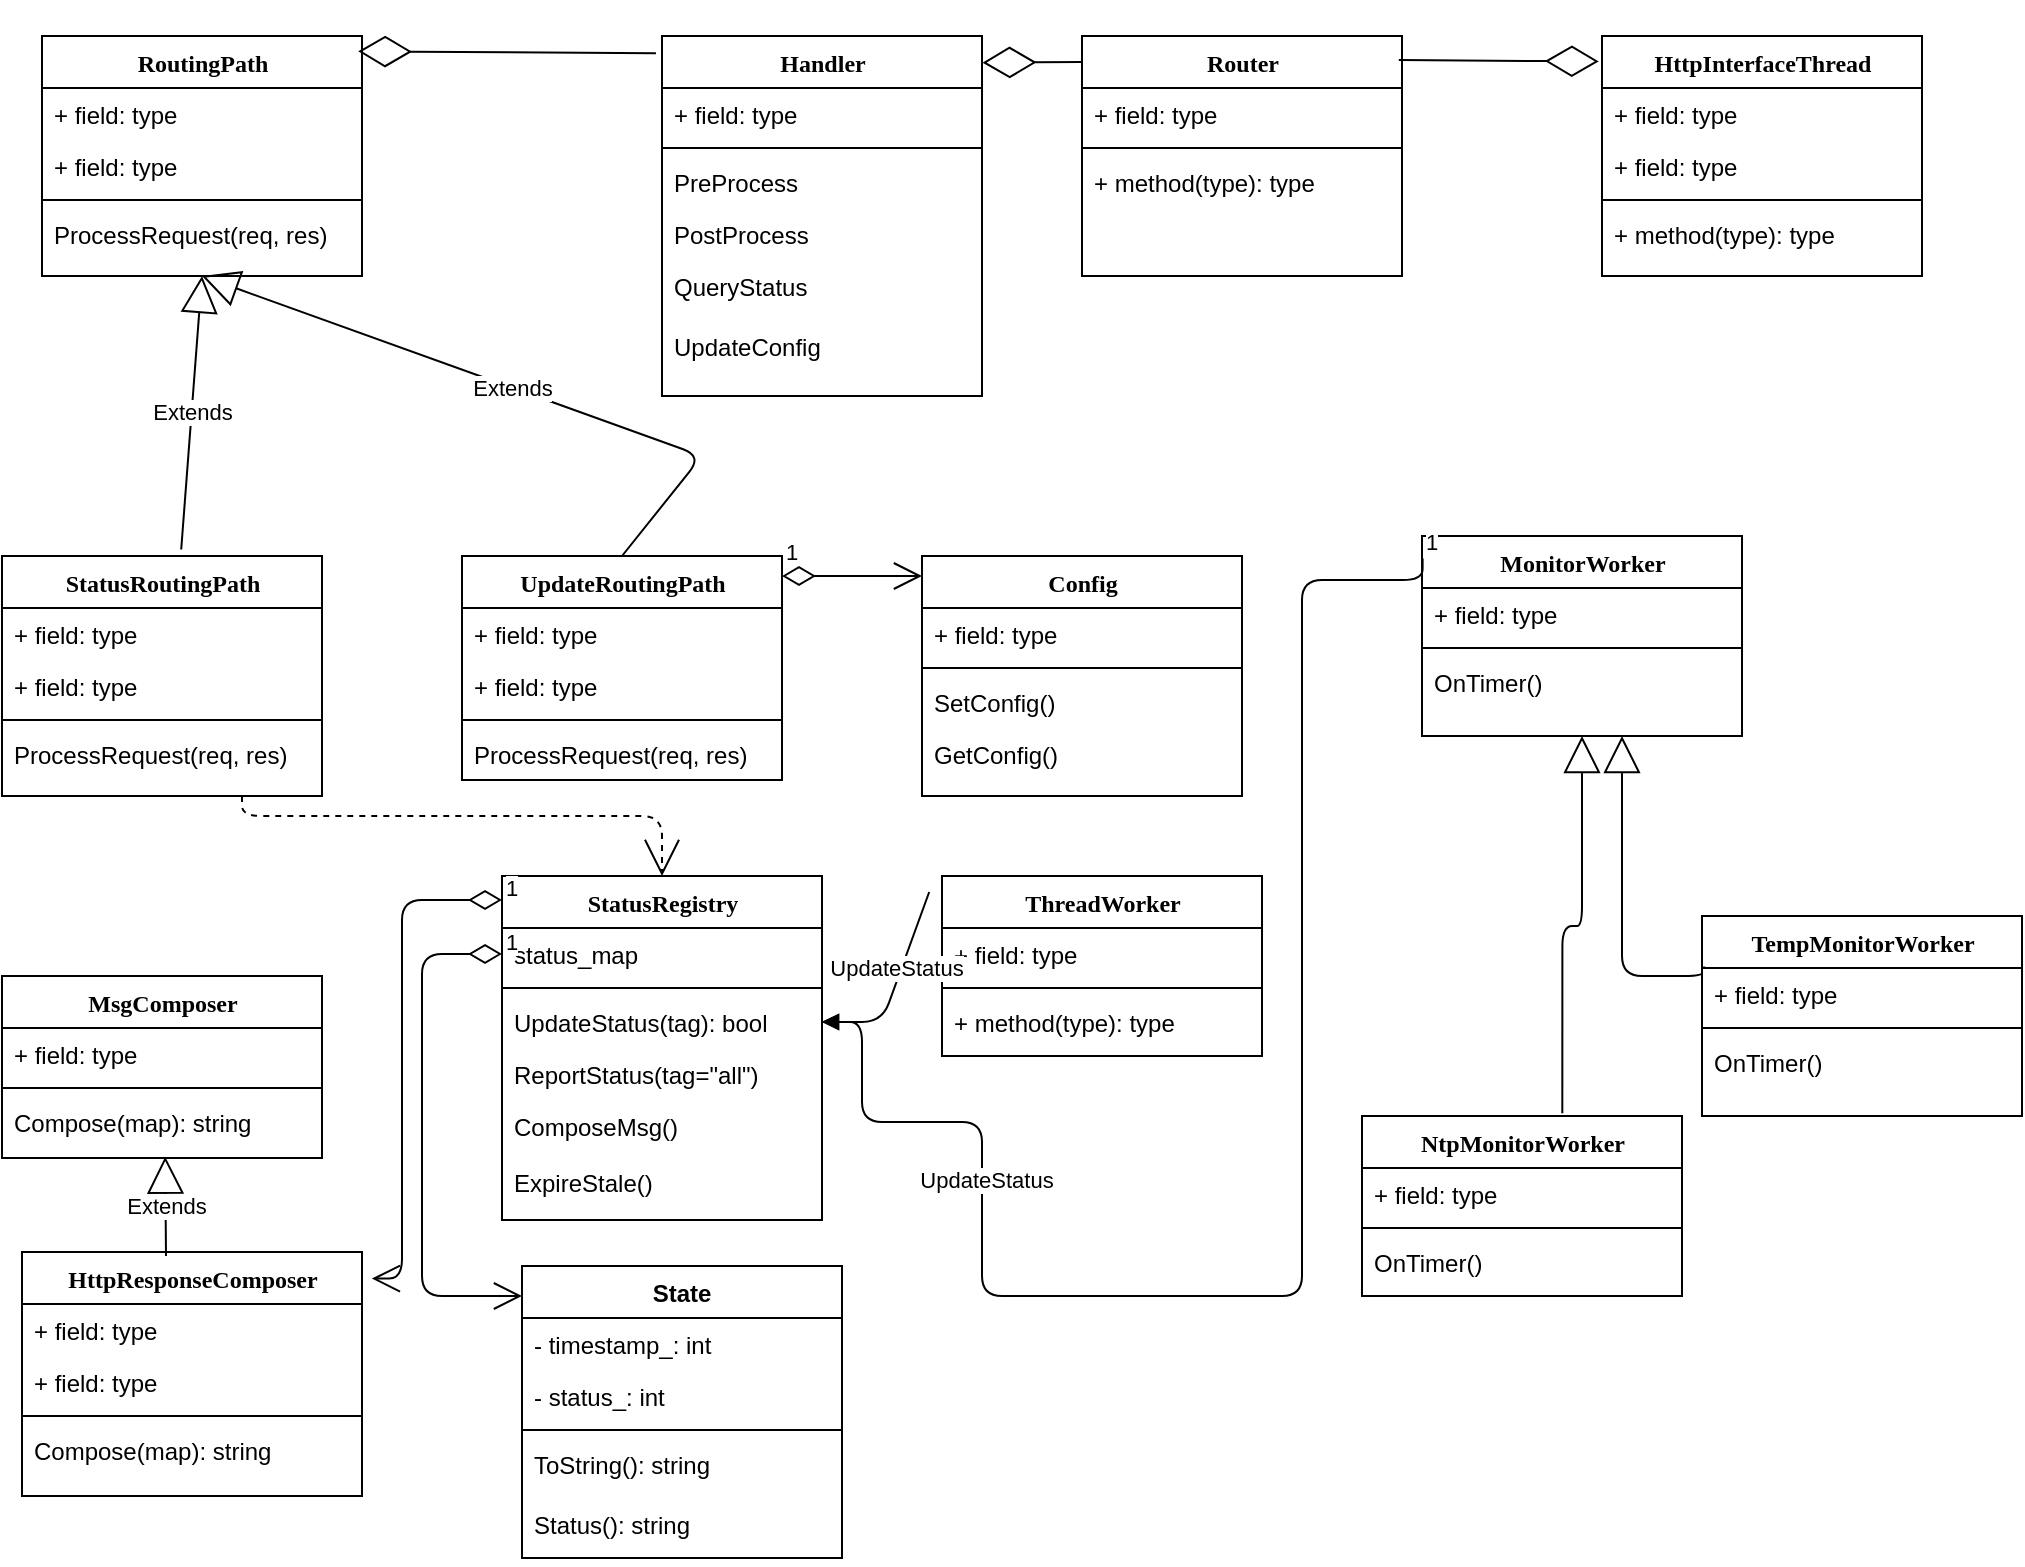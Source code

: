 <mxfile version="13.8.6" type="github" pages="2">
  <diagram name="classes" id="9f46799a-70d6-7492-0946-bef42562c5a5">
    <mxGraphModel dx="1109" dy="1565" grid="1" gridSize="10" guides="1" tooltips="1" connect="1" arrows="1" fold="1" page="1" pageScale="1" pageWidth="1100" pageHeight="850" background="#ffffff" math="0" shadow="0">
      <root>
        <mxCell id="0" />
        <mxCell id="1" parent="0" />
        <mxCell id="78961159f06e98e8-123" style="edgeStyle=orthogonalEdgeStyle;html=1;labelBackgroundColor=none;startFill=0;startSize=8;endArrow=open;endFill=0;endSize=16;fontFamily=Verdana;fontSize=12;dashed=1;" parent="1" source="78961159f06e98e8-17" target="78961159f06e98e8-69" edge="1">
          <mxGeometry relative="1" as="geometry">
            <Array as="points">
              <mxPoint x="190" y="200" />
              <mxPoint x="400" y="200" />
            </Array>
          </mxGeometry>
        </mxCell>
        <mxCell id="78961159f06e98e8-17" value="StatusRoutingPath" style="swimlane;html=1;fontStyle=1;align=center;verticalAlign=top;childLayout=stackLayout;horizontal=1;startSize=26;horizontalStack=0;resizeParent=1;resizeLast=0;collapsible=1;marginBottom=0;swimlaneFillColor=#ffffff;rounded=0;shadow=0;comic=0;labelBackgroundColor=none;strokeWidth=1;fillColor=none;fontFamily=Verdana;fontSize=12" parent="1" vertex="1">
          <mxGeometry x="70" y="70" width="160" height="120" as="geometry" />
        </mxCell>
        <mxCell id="78961159f06e98e8-21" value="+ field: type" style="text;html=1;strokeColor=none;fillColor=none;align=left;verticalAlign=top;spacingLeft=4;spacingRight=4;whiteSpace=wrap;overflow=hidden;rotatable=0;points=[[0,0.5],[1,0.5]];portConstraint=eastwest;" parent="78961159f06e98e8-17" vertex="1">
          <mxGeometry y="26" width="160" height="26" as="geometry" />
        </mxCell>
        <mxCell id="78961159f06e98e8-23" value="+ field: type" style="text;html=1;strokeColor=none;fillColor=none;align=left;verticalAlign=top;spacingLeft=4;spacingRight=4;whiteSpace=wrap;overflow=hidden;rotatable=0;points=[[0,0.5],[1,0.5]];portConstraint=eastwest;" parent="78961159f06e98e8-17" vertex="1">
          <mxGeometry y="52" width="160" height="26" as="geometry" />
        </mxCell>
        <mxCell id="78961159f06e98e8-19" value="" style="line;html=1;strokeWidth=1;fillColor=none;align=left;verticalAlign=middle;spacingTop=-1;spacingLeft=3;spacingRight=3;rotatable=0;labelPosition=right;points=[];portConstraint=eastwest;" parent="78961159f06e98e8-17" vertex="1">
          <mxGeometry y="78" width="160" height="8" as="geometry" />
        </mxCell>
        <mxCell id="78961159f06e98e8-20" value="ProcessRequest(req, res)" style="text;html=1;strokeColor=none;fillColor=none;align=left;verticalAlign=top;spacingLeft=4;spacingRight=4;whiteSpace=wrap;overflow=hidden;rotatable=0;points=[[0,0.5],[1,0.5]];portConstraint=eastwest;" parent="78961159f06e98e8-17" vertex="1">
          <mxGeometry y="86" width="160" height="26" as="geometry" />
        </mxCell>
        <mxCell id="78961159f06e98e8-30" value="HttpInterfaceThread" style="swimlane;html=1;fontStyle=1;align=center;verticalAlign=top;childLayout=stackLayout;horizontal=1;startSize=26;horizontalStack=0;resizeParent=1;resizeLast=0;collapsible=1;marginBottom=0;swimlaneFillColor=#ffffff;rounded=0;shadow=0;comic=0;labelBackgroundColor=none;strokeWidth=1;fillColor=none;fontFamily=Verdana;fontSize=12" parent="1" vertex="1">
          <mxGeometry x="870" y="-190" width="160" height="120" as="geometry" />
        </mxCell>
        <mxCell id="78961159f06e98e8-31" value="+ field: type" style="text;html=1;strokeColor=none;fillColor=none;align=left;verticalAlign=top;spacingLeft=4;spacingRight=4;whiteSpace=wrap;overflow=hidden;rotatable=0;points=[[0,0.5],[1,0.5]];portConstraint=eastwest;" parent="78961159f06e98e8-30" vertex="1">
          <mxGeometry y="26" width="160" height="26" as="geometry" />
        </mxCell>
        <mxCell id="78961159f06e98e8-32" value="+ field: type" style="text;html=1;strokeColor=none;fillColor=none;align=left;verticalAlign=top;spacingLeft=4;spacingRight=4;whiteSpace=wrap;overflow=hidden;rotatable=0;points=[[0,0.5],[1,0.5]];portConstraint=eastwest;" parent="78961159f06e98e8-30" vertex="1">
          <mxGeometry y="52" width="160" height="26" as="geometry" />
        </mxCell>
        <mxCell id="78961159f06e98e8-38" value="" style="line;html=1;strokeWidth=1;fillColor=none;align=left;verticalAlign=middle;spacingTop=-1;spacingLeft=3;spacingRight=3;rotatable=0;labelPosition=right;points=[];portConstraint=eastwest;" parent="78961159f06e98e8-30" vertex="1">
          <mxGeometry y="78" width="160" height="8" as="geometry" />
        </mxCell>
        <mxCell id="78961159f06e98e8-39" value="+ method(type): type" style="text;html=1;strokeColor=none;fillColor=none;align=left;verticalAlign=top;spacingLeft=4;spacingRight=4;whiteSpace=wrap;overflow=hidden;rotatable=0;points=[[0,0.5],[1,0.5]];portConstraint=eastwest;" parent="78961159f06e98e8-30" vertex="1">
          <mxGeometry y="86" width="160" height="26" as="geometry" />
        </mxCell>
        <mxCell id="78961159f06e98e8-43" value="MonitorWorker" style="swimlane;html=1;fontStyle=1;align=center;verticalAlign=top;childLayout=stackLayout;horizontal=1;startSize=26;horizontalStack=0;resizeParent=1;resizeLast=0;collapsible=1;marginBottom=0;swimlaneFillColor=#ffffff;rounded=0;shadow=0;comic=0;labelBackgroundColor=none;strokeWidth=1;fillColor=none;fontFamily=Verdana;fontSize=12" parent="1" vertex="1">
          <mxGeometry x="780" y="60" width="160" height="100" as="geometry">
            <mxRectangle x="780" y="60" width="130" height="26" as="alternateBounds" />
          </mxGeometry>
        </mxCell>
        <mxCell id="78961159f06e98e8-44" value="+ field: type" style="text;html=1;strokeColor=none;fillColor=none;align=left;verticalAlign=top;spacingLeft=4;spacingRight=4;whiteSpace=wrap;overflow=hidden;rotatable=0;points=[[0,0.5],[1,0.5]];portConstraint=eastwest;" parent="78961159f06e98e8-43" vertex="1">
          <mxGeometry y="26" width="160" height="26" as="geometry" />
        </mxCell>
        <mxCell id="78961159f06e98e8-51" value="" style="line;html=1;strokeWidth=1;fillColor=none;align=left;verticalAlign=middle;spacingTop=-1;spacingLeft=3;spacingRight=3;rotatable=0;labelPosition=right;points=[];portConstraint=eastwest;" parent="78961159f06e98e8-43" vertex="1">
          <mxGeometry y="52" width="160" height="8" as="geometry" />
        </mxCell>
        <mxCell id="78961159f06e98e8-52" value="OnTimer()" style="text;html=1;strokeColor=none;fillColor=none;align=left;verticalAlign=top;spacingLeft=4;spacingRight=4;whiteSpace=wrap;overflow=hidden;rotatable=0;points=[[0,0.5],[1,0.5]];portConstraint=eastwest;" parent="78961159f06e98e8-43" vertex="1">
          <mxGeometry y="60" width="160" height="26" as="geometry" />
        </mxCell>
        <mxCell id="78961159f06e98e8-56" value="HttpResponseComposer" style="swimlane;html=1;fontStyle=1;align=center;verticalAlign=top;childLayout=stackLayout;horizontal=1;startSize=26;horizontalStack=0;resizeParent=1;resizeLast=0;collapsible=1;marginBottom=0;swimlaneFillColor=#ffffff;rounded=0;shadow=0;comic=0;labelBackgroundColor=none;strokeWidth=1;fillColor=none;fontFamily=Verdana;fontSize=12" parent="1" vertex="1">
          <mxGeometry x="80" y="418" width="170" height="122" as="geometry" />
        </mxCell>
        <mxCell id="78961159f06e98e8-57" value="+ field: type" style="text;html=1;strokeColor=none;fillColor=none;align=left;verticalAlign=top;spacingLeft=4;spacingRight=4;whiteSpace=wrap;overflow=hidden;rotatable=0;points=[[0,0.5],[1,0.5]];portConstraint=eastwest;" parent="78961159f06e98e8-56" vertex="1">
          <mxGeometry y="26" width="170" height="26" as="geometry" />
        </mxCell>
        <mxCell id="78961159f06e98e8-58" value="+ field: type" style="text;html=1;strokeColor=none;fillColor=none;align=left;verticalAlign=top;spacingLeft=4;spacingRight=4;whiteSpace=wrap;overflow=hidden;rotatable=0;points=[[0,0.5],[1,0.5]];portConstraint=eastwest;" parent="78961159f06e98e8-56" vertex="1">
          <mxGeometry y="52" width="170" height="26" as="geometry" />
        </mxCell>
        <mxCell id="78961159f06e98e8-64" value="" style="line;html=1;strokeWidth=1;fillColor=none;align=left;verticalAlign=middle;spacingTop=-1;spacingLeft=3;spacingRight=3;rotatable=0;labelPosition=right;points=[];portConstraint=eastwest;" parent="78961159f06e98e8-56" vertex="1">
          <mxGeometry y="78" width="170" height="8" as="geometry" />
        </mxCell>
        <mxCell id="78961159f06e98e8-65" value="Compose(map): string" style="text;html=1;strokeColor=none;fillColor=none;align=left;verticalAlign=top;spacingLeft=4;spacingRight=4;whiteSpace=wrap;overflow=hidden;rotatable=0;points=[[0,0.5],[1,0.5]];portConstraint=eastwest;" parent="78961159f06e98e8-56" vertex="1">
          <mxGeometry y="86" width="170" height="26" as="geometry" />
        </mxCell>
        <mxCell id="78961159f06e98e8-69" value="StatusRegistry" style="swimlane;html=1;fontStyle=1;align=center;verticalAlign=top;childLayout=stackLayout;horizontal=1;startSize=26;horizontalStack=0;resizeParent=1;resizeLast=0;collapsible=1;marginBottom=0;swimlaneFillColor=#ffffff;rounded=0;shadow=0;comic=0;labelBackgroundColor=none;strokeWidth=1;fillColor=none;fontFamily=Verdana;fontSize=12" parent="1" vertex="1">
          <mxGeometry x="320" y="230" width="160" height="172" as="geometry" />
        </mxCell>
        <mxCell id="3jXYSID57zxdqTwF7LVi-1" value="1" style="endArrow=open;html=1;endSize=12;startArrow=diamondThin;startSize=14;startFill=0;edgeStyle=orthogonalEdgeStyle;align=left;verticalAlign=bottom;entryX=1.029;entryY=0.109;entryDx=0;entryDy=0;entryPerimeter=0;" edge="1" parent="78961159f06e98e8-69" target="78961159f06e98e8-56">
          <mxGeometry x="-1" y="3" relative="1" as="geometry">
            <mxPoint y="12" as="sourcePoint" />
            <mxPoint x="100" y="12" as="targetPoint" />
            <Array as="points">
              <mxPoint x="-50" y="12" />
              <mxPoint x="-50" y="201" />
            </Array>
          </mxGeometry>
        </mxCell>
        <mxCell id="78961159f06e98e8-70" value="status_map" style="text;html=1;strokeColor=none;fillColor=none;align=left;verticalAlign=top;spacingLeft=4;spacingRight=4;whiteSpace=wrap;overflow=hidden;rotatable=0;points=[[0,0.5],[1,0.5]];portConstraint=eastwest;" parent="78961159f06e98e8-69" vertex="1">
          <mxGeometry y="26" width="160" height="26" as="geometry" />
        </mxCell>
        <mxCell id="78961159f06e98e8-77" value="" style="line;html=1;strokeWidth=1;fillColor=none;align=left;verticalAlign=middle;spacingTop=-1;spacingLeft=3;spacingRight=3;rotatable=0;labelPosition=right;points=[];portConstraint=eastwest;" parent="78961159f06e98e8-69" vertex="1">
          <mxGeometry y="52" width="160" height="8" as="geometry" />
        </mxCell>
        <mxCell id="78961159f06e98e8-78" value="UpdateStatus(tag): bool" style="text;html=1;strokeColor=none;fillColor=none;align=left;verticalAlign=top;spacingLeft=4;spacingRight=4;whiteSpace=wrap;overflow=hidden;rotatable=0;points=[[0,0.5],[1,0.5]];portConstraint=eastwest;" parent="78961159f06e98e8-69" vertex="1">
          <mxGeometry y="60" width="160" height="26" as="geometry" />
        </mxCell>
        <mxCell id="78961159f06e98e8-79" value="ReportStatus(tag=&quot;all&quot;)" style="text;html=1;strokeColor=none;fillColor=none;align=left;verticalAlign=top;spacingLeft=4;spacingRight=4;whiteSpace=wrap;overflow=hidden;rotatable=0;points=[[0,0.5],[1,0.5]];portConstraint=eastwest;" parent="78961159f06e98e8-69" vertex="1">
          <mxGeometry y="86" width="160" height="26" as="geometry" />
        </mxCell>
        <mxCell id="3jXYSID57zxdqTwF7LVi-14" value="ComposeMsg()" style="text;html=1;strokeColor=none;fillColor=none;align=left;verticalAlign=top;spacingLeft=4;spacingRight=4;whiteSpace=wrap;overflow=hidden;rotatable=0;points=[[0,0.5],[1,0.5]];portConstraint=eastwest;" vertex="1" parent="78961159f06e98e8-69">
          <mxGeometry y="112" width="160" height="28" as="geometry" />
        </mxCell>
        <mxCell id="3jXYSID57zxdqTwF7LVi-15" value="ExpireStale()" style="text;html=1;strokeColor=none;fillColor=none;align=left;verticalAlign=top;spacingLeft=4;spacingRight=4;whiteSpace=wrap;overflow=hidden;rotatable=0;points=[[0,0.5],[1,0.5]];portConstraint=eastwest;" vertex="1" parent="78961159f06e98e8-69">
          <mxGeometry y="140" width="160" height="30" as="geometry" />
        </mxCell>
        <mxCell id="78961159f06e98e8-127" style="edgeStyle=orthogonalEdgeStyle;html=1;labelBackgroundColor=none;startFill=0;startSize=8;endArrow=block;endFill=0;endSize=16;fontFamily=Verdana;fontSize=12;exitX=0.007;exitY=-0.031;exitDx=0;exitDy=0;exitPerimeter=0;" parent="1" source="78961159f06e98e8-96" target="78961159f06e98e8-43" edge="1">
          <mxGeometry relative="1" as="geometry">
            <Array as="points">
              <mxPoint x="921" y="280" />
              <mxPoint x="880" y="280" />
            </Array>
          </mxGeometry>
        </mxCell>
        <mxCell id="78961159f06e98e8-95" value="TempMonitorWorker" style="swimlane;html=1;fontStyle=1;align=center;verticalAlign=top;childLayout=stackLayout;horizontal=1;startSize=26;horizontalStack=0;resizeParent=1;resizeLast=0;collapsible=1;marginBottom=0;swimlaneFillColor=#ffffff;rounded=0;shadow=0;comic=0;labelBackgroundColor=none;strokeWidth=1;fillColor=none;fontFamily=Verdana;fontSize=12" parent="1" vertex="1">
          <mxGeometry x="920" y="250" width="160" height="100" as="geometry" />
        </mxCell>
        <mxCell id="78961159f06e98e8-96" value="+ field: type" style="text;html=1;strokeColor=none;fillColor=none;align=left;verticalAlign=top;spacingLeft=4;spacingRight=4;whiteSpace=wrap;overflow=hidden;rotatable=0;points=[[0,0.5],[1,0.5]];portConstraint=eastwest;" parent="78961159f06e98e8-95" vertex="1">
          <mxGeometry y="26" width="160" height="26" as="geometry" />
        </mxCell>
        <mxCell id="78961159f06e98e8-103" value="" style="line;html=1;strokeWidth=1;fillColor=none;align=left;verticalAlign=middle;spacingTop=-1;spacingLeft=3;spacingRight=3;rotatable=0;labelPosition=right;points=[];portConstraint=eastwest;" parent="78961159f06e98e8-95" vertex="1">
          <mxGeometry y="52" width="160" height="8" as="geometry" />
        </mxCell>
        <mxCell id="78961159f06e98e8-104" value="OnTimer()" style="text;html=1;strokeColor=none;fillColor=none;align=left;verticalAlign=top;spacingLeft=4;spacingRight=4;whiteSpace=wrap;overflow=hidden;rotatable=0;points=[[0,0.5],[1,0.5]];portConstraint=eastwest;" parent="78961159f06e98e8-95" vertex="1">
          <mxGeometry y="60" width="160" height="26" as="geometry" />
        </mxCell>
        <mxCell id="78961159f06e98e8-126" style="edgeStyle=orthogonalEdgeStyle;html=1;labelBackgroundColor=none;startFill=0;startSize=8;endArrow=block;endFill=0;endSize=16;fontFamily=Verdana;fontSize=12;exitX=0.626;exitY=-0.015;exitDx=0;exitDy=0;exitPerimeter=0;" parent="1" source="78961159f06e98e8-108" target="78961159f06e98e8-43" edge="1">
          <mxGeometry relative="1" as="geometry">
            <Array as="points" />
          </mxGeometry>
        </mxCell>
        <mxCell id="78961159f06e98e8-108" value="NtpMonitorWorker" style="swimlane;html=1;fontStyle=1;align=center;verticalAlign=top;childLayout=stackLayout;horizontal=1;startSize=26;horizontalStack=0;resizeParent=1;resizeLast=0;collapsible=1;marginBottom=0;swimlaneFillColor=#ffffff;rounded=0;shadow=0;comic=0;labelBackgroundColor=none;strokeWidth=1;fillColor=none;fontFamily=Verdana;fontSize=12" parent="1" vertex="1">
          <mxGeometry x="750" y="350" width="160" height="90" as="geometry" />
        </mxCell>
        <mxCell id="78961159f06e98e8-109" value="+ field: type" style="text;html=1;strokeColor=none;fillColor=none;align=left;verticalAlign=top;spacingLeft=4;spacingRight=4;whiteSpace=wrap;overflow=hidden;rotatable=0;points=[[0,0.5],[1,0.5]];portConstraint=eastwest;" parent="78961159f06e98e8-108" vertex="1">
          <mxGeometry y="26" width="160" height="26" as="geometry" />
        </mxCell>
        <mxCell id="78961159f06e98e8-116" value="" style="line;html=1;strokeWidth=1;fillColor=none;align=left;verticalAlign=middle;spacingTop=-1;spacingLeft=3;spacingRight=3;rotatable=0;labelPosition=right;points=[];portConstraint=eastwest;" parent="78961159f06e98e8-108" vertex="1">
          <mxGeometry y="52" width="160" height="8" as="geometry" />
        </mxCell>
        <mxCell id="78961159f06e98e8-117" value="OnTimer()" style="text;html=1;strokeColor=none;fillColor=none;align=left;verticalAlign=top;spacingLeft=4;spacingRight=4;whiteSpace=wrap;overflow=hidden;rotatable=0;points=[[0,0.5],[1,0.5]];portConstraint=eastwest;" parent="78961159f06e98e8-108" vertex="1">
          <mxGeometry y="60" width="160" height="26" as="geometry" />
        </mxCell>
        <mxCell id="BK-4qYy70AUzKlSnNSvj-1" value="UpdateRoutingPath" style="swimlane;html=1;fontStyle=1;align=center;verticalAlign=top;childLayout=stackLayout;horizontal=1;startSize=26;horizontalStack=0;resizeParent=1;resizeLast=0;collapsible=1;marginBottom=0;swimlaneFillColor=#ffffff;rounded=0;shadow=0;comic=0;labelBackgroundColor=none;strokeWidth=1;fillColor=none;fontFamily=Verdana;fontSize=12" parent="1" vertex="1">
          <mxGeometry x="300" y="70" width="160" height="112" as="geometry" />
        </mxCell>
        <mxCell id="BK-4qYy70AUzKlSnNSvj-2" value="+ field: type" style="text;html=1;strokeColor=none;fillColor=none;align=left;verticalAlign=top;spacingLeft=4;spacingRight=4;whiteSpace=wrap;overflow=hidden;rotatable=0;points=[[0,0.5],[1,0.5]];portConstraint=eastwest;" parent="BK-4qYy70AUzKlSnNSvj-1" vertex="1">
          <mxGeometry y="26" width="160" height="26" as="geometry" />
        </mxCell>
        <mxCell id="BK-4qYy70AUzKlSnNSvj-3" value="+ field: type" style="text;html=1;strokeColor=none;fillColor=none;align=left;verticalAlign=top;spacingLeft=4;spacingRight=4;whiteSpace=wrap;overflow=hidden;rotatable=0;points=[[0,0.5],[1,0.5]];portConstraint=eastwest;" parent="BK-4qYy70AUzKlSnNSvj-1" vertex="1">
          <mxGeometry y="52" width="160" height="26" as="geometry" />
        </mxCell>
        <mxCell id="BK-4qYy70AUzKlSnNSvj-7" value="" style="line;html=1;strokeWidth=1;fillColor=none;align=left;verticalAlign=middle;spacingTop=-1;spacingLeft=3;spacingRight=3;rotatable=0;labelPosition=right;points=[];portConstraint=eastwest;" parent="BK-4qYy70AUzKlSnNSvj-1" vertex="1">
          <mxGeometry y="78" width="160" height="8" as="geometry" />
        </mxCell>
        <mxCell id="BK-4qYy70AUzKlSnNSvj-8" value="ProcessRequest(req, res)" style="text;html=1;strokeColor=none;fillColor=none;align=left;verticalAlign=top;spacingLeft=4;spacingRight=4;whiteSpace=wrap;overflow=hidden;rotatable=0;points=[[0,0.5],[1,0.5]];portConstraint=eastwest;" parent="BK-4qYy70AUzKlSnNSvj-1" vertex="1">
          <mxGeometry y="86" width="160" height="26" as="geometry" />
        </mxCell>
        <mxCell id="BK-4qYy70AUzKlSnNSvj-10" value="" style="endArrow=diamondThin;endFill=0;endSize=24;html=1;entryX=0.988;entryY=0.064;entryDx=0;entryDy=0;entryPerimeter=0;exitX=-0.019;exitY=0.048;exitDx=0;exitDy=0;exitPerimeter=0;" parent="1" target="BK-4qYy70AUzKlSnNSvj-42" edge="1" source="ObhS4mlsL0hpXvEIvsJM-14">
          <mxGeometry width="160" relative="1" as="geometry">
            <mxPoint x="500" y="-172" as="sourcePoint" />
            <mxPoint x="700" y="320" as="targetPoint" />
          </mxGeometry>
        </mxCell>
        <mxCell id="BK-4qYy70AUzKlSnNSvj-12" value="" style="endArrow=block;endFill=1;html=1;edgeStyle=orthogonalEdgeStyle;align=left;verticalAlign=top;exitX=0.002;exitY=0.112;exitDx=0;exitDy=0;exitPerimeter=0;entryX=1;entryY=0.5;entryDx=0;entryDy=0;" parent="1" source="78961159f06e98e8-43" target="78961159f06e98e8-78" edge="1">
          <mxGeometry x="-1" relative="1" as="geometry">
            <mxPoint x="540" y="420" as="sourcePoint" />
            <mxPoint x="700" y="420" as="targetPoint" />
            <Array as="points">
              <mxPoint x="780" y="82" />
              <mxPoint x="720" y="82" />
              <mxPoint x="720" y="440" />
              <mxPoint x="560" y="440" />
              <mxPoint x="560" y="353" />
              <mxPoint x="500" y="353" />
              <mxPoint x="500" y="303" />
            </Array>
          </mxGeometry>
        </mxCell>
        <mxCell id="BK-4qYy70AUzKlSnNSvj-13" value="1" style="edgeLabel;resizable=0;html=1;align=left;verticalAlign=bottom;" parent="BK-4qYy70AUzKlSnNSvj-12" connectable="0" vertex="1">
          <mxGeometry x="-1" relative="1" as="geometry" />
        </mxCell>
        <mxCell id="BK-4qYy70AUzKlSnNSvj-14" value="UpdateStatus" style="edgeLabel;html=1;align=center;verticalAlign=middle;resizable=0;points=[];" parent="BK-4qYy70AUzKlSnNSvj-12" vertex="1" connectable="0">
          <mxGeometry x="0.607" y="-2" relative="1" as="geometry">
            <mxPoint as="offset" />
          </mxGeometry>
        </mxCell>
        <mxCell id="BK-4qYy70AUzKlSnNSvj-15" value="Config" style="swimlane;html=1;fontStyle=1;align=center;verticalAlign=top;childLayout=stackLayout;horizontal=1;startSize=26;horizontalStack=0;resizeParent=1;resizeLast=0;collapsible=1;marginBottom=0;swimlaneFillColor=#ffffff;rounded=0;shadow=0;comic=0;labelBackgroundColor=none;strokeWidth=1;fillColor=none;fontFamily=Verdana;fontSize=12" parent="1" vertex="1">
          <mxGeometry x="530" y="70" width="160" height="120" as="geometry" />
        </mxCell>
        <mxCell id="3jXYSID57zxdqTwF7LVi-2" value="1" style="endArrow=open;html=1;endSize=12;startArrow=diamondThin;startSize=14;startFill=0;edgeStyle=orthogonalEdgeStyle;align=left;verticalAlign=bottom;" edge="1" parent="BK-4qYy70AUzKlSnNSvj-15">
          <mxGeometry x="-1" y="3" relative="1" as="geometry">
            <mxPoint x="-70" y="10" as="sourcePoint" />
            <mxPoint y="10" as="targetPoint" />
          </mxGeometry>
        </mxCell>
        <mxCell id="BK-4qYy70AUzKlSnNSvj-16" value="+ field: type" style="text;html=1;strokeColor=none;fillColor=none;align=left;verticalAlign=top;spacingLeft=4;spacingRight=4;whiteSpace=wrap;overflow=hidden;rotatable=0;points=[[0,0.5],[1,0.5]];portConstraint=eastwest;" parent="BK-4qYy70AUzKlSnNSvj-15" vertex="1">
          <mxGeometry y="26" width="160" height="26" as="geometry" />
        </mxCell>
        <mxCell id="BK-4qYy70AUzKlSnNSvj-21" value="" style="line;html=1;strokeWidth=1;fillColor=none;align=left;verticalAlign=middle;spacingTop=-1;spacingLeft=3;spacingRight=3;rotatable=0;labelPosition=right;points=[];portConstraint=eastwest;" parent="BK-4qYy70AUzKlSnNSvj-15" vertex="1">
          <mxGeometry y="52" width="160" height="8" as="geometry" />
        </mxCell>
        <mxCell id="BK-4qYy70AUzKlSnNSvj-22" value="SetConfig()" style="text;html=1;strokeColor=none;fillColor=none;align=left;verticalAlign=top;spacingLeft=4;spacingRight=4;whiteSpace=wrap;overflow=hidden;rotatable=0;points=[[0,0.5],[1,0.5]];portConstraint=eastwest;" parent="BK-4qYy70AUzKlSnNSvj-15" vertex="1">
          <mxGeometry y="60" width="160" height="26" as="geometry" />
        </mxCell>
        <mxCell id="BK-4qYy70AUzKlSnNSvj-23" value="GetConfig()" style="text;html=1;strokeColor=none;fillColor=none;align=left;verticalAlign=top;spacingLeft=4;spacingRight=4;whiteSpace=wrap;overflow=hidden;rotatable=0;points=[[0,0.5],[1,0.5]];portConstraint=eastwest;" parent="BK-4qYy70AUzKlSnNSvj-15" vertex="1">
          <mxGeometry y="86" width="160" height="26" as="geometry" />
        </mxCell>
        <mxCell id="BK-4qYy70AUzKlSnNSvj-24" value="ThreadWorker" style="swimlane;html=1;fontStyle=1;align=center;verticalAlign=top;childLayout=stackLayout;horizontal=1;startSize=26;horizontalStack=0;resizeParent=1;resizeLast=0;collapsible=1;marginBottom=0;swimlaneFillColor=#ffffff;rounded=0;shadow=0;comic=0;labelBackgroundColor=none;strokeWidth=1;fillColor=none;fontFamily=Verdana;fontSize=12" parent="1" vertex="1">
          <mxGeometry x="540" y="230" width="160" height="90" as="geometry">
            <mxRectangle x="780" y="60" width="130" height="26" as="alternateBounds" />
          </mxGeometry>
        </mxCell>
        <mxCell id="BK-4qYy70AUzKlSnNSvj-25" value="+ field: type" style="text;html=1;strokeColor=none;fillColor=none;align=left;verticalAlign=top;spacingLeft=4;spacingRight=4;whiteSpace=wrap;overflow=hidden;rotatable=0;points=[[0,0.5],[1,0.5]];portConstraint=eastwest;" parent="BK-4qYy70AUzKlSnNSvj-24" vertex="1">
          <mxGeometry y="26" width="160" height="26" as="geometry" />
        </mxCell>
        <mxCell id="BK-4qYy70AUzKlSnNSvj-27" value="" style="line;html=1;strokeWidth=1;fillColor=none;align=left;verticalAlign=middle;spacingTop=-1;spacingLeft=3;spacingRight=3;rotatable=0;labelPosition=right;points=[];portConstraint=eastwest;" parent="BK-4qYy70AUzKlSnNSvj-24" vertex="1">
          <mxGeometry y="52" width="160" height="8" as="geometry" />
        </mxCell>
        <mxCell id="BK-4qYy70AUzKlSnNSvj-28" value="+ method(type): type" style="text;html=1;strokeColor=none;fillColor=none;align=left;verticalAlign=top;spacingLeft=4;spacingRight=4;whiteSpace=wrap;overflow=hidden;rotatable=0;points=[[0,0.5],[1,0.5]];portConstraint=eastwest;" parent="BK-4qYy70AUzKlSnNSvj-24" vertex="1">
          <mxGeometry y="60" width="160" height="26" as="geometry" />
        </mxCell>
        <mxCell id="BK-4qYy70AUzKlSnNSvj-33" value="UpdateStatus" style="html=1;verticalAlign=bottom;endArrow=block;exitX=-0.04;exitY=0.089;exitDx=0;exitDy=0;exitPerimeter=0;entryX=1;entryY=0.5;entryDx=0;entryDy=0;" parent="1" source="BK-4qYy70AUzKlSnNSvj-24" target="78961159f06e98e8-78" edge="1">
          <mxGeometry width="80" relative="1" as="geometry">
            <mxPoint x="580" y="550" as="sourcePoint" />
            <mxPoint x="530" y="540" as="targetPoint" />
            <Array as="points">
              <mxPoint x="510" y="303" />
            </Array>
          </mxGeometry>
        </mxCell>
        <mxCell id="BK-4qYy70AUzKlSnNSvj-42" value="RoutingPath" style="swimlane;html=1;fontStyle=1;align=center;verticalAlign=top;childLayout=stackLayout;horizontal=1;startSize=26;horizontalStack=0;resizeParent=1;resizeLast=0;collapsible=1;marginBottom=0;swimlaneFillColor=#ffffff;rounded=0;shadow=0;comic=0;labelBackgroundColor=none;strokeWidth=1;fillColor=none;fontFamily=Verdana;fontSize=12" parent="1" vertex="1">
          <mxGeometry x="90" y="-190" width="160" height="120" as="geometry" />
        </mxCell>
        <mxCell id="BK-4qYy70AUzKlSnNSvj-43" value="+ field: type" style="text;html=1;strokeColor=none;fillColor=none;align=left;verticalAlign=top;spacingLeft=4;spacingRight=4;whiteSpace=wrap;overflow=hidden;rotatable=0;points=[[0,0.5],[1,0.5]];portConstraint=eastwest;" parent="BK-4qYy70AUzKlSnNSvj-42" vertex="1">
          <mxGeometry y="26" width="160" height="26" as="geometry" />
        </mxCell>
        <mxCell id="BK-4qYy70AUzKlSnNSvj-44" value="+ field: type" style="text;html=1;strokeColor=none;fillColor=none;align=left;verticalAlign=top;spacingLeft=4;spacingRight=4;whiteSpace=wrap;overflow=hidden;rotatable=0;points=[[0,0.5],[1,0.5]];portConstraint=eastwest;" parent="BK-4qYy70AUzKlSnNSvj-42" vertex="1">
          <mxGeometry y="52" width="160" height="26" as="geometry" />
        </mxCell>
        <mxCell id="BK-4qYy70AUzKlSnNSvj-45" value="" style="line;html=1;strokeWidth=1;fillColor=none;align=left;verticalAlign=middle;spacingTop=-1;spacingLeft=3;spacingRight=3;rotatable=0;labelPosition=right;points=[];portConstraint=eastwest;" parent="BK-4qYy70AUzKlSnNSvj-42" vertex="1">
          <mxGeometry y="78" width="160" height="8" as="geometry" />
        </mxCell>
        <mxCell id="BK-4qYy70AUzKlSnNSvj-46" value="ProcessRequest(req, res)" style="text;html=1;strokeColor=none;fillColor=none;align=left;verticalAlign=top;spacingLeft=4;spacingRight=4;whiteSpace=wrap;overflow=hidden;rotatable=0;points=[[0,0.5],[1,0.5]];portConstraint=eastwest;" parent="BK-4qYy70AUzKlSnNSvj-42" vertex="1">
          <mxGeometry y="86" width="160" height="26" as="geometry" />
        </mxCell>
        <mxCell id="BK-4qYy70AUzKlSnNSvj-48" value="Extends" style="endArrow=block;endSize=16;endFill=0;html=1;exitX=0.56;exitY=-0.027;exitDx=0;exitDy=0;exitPerimeter=0;entryX=0.5;entryY=1;entryDx=0;entryDy=0;" parent="1" source="78961159f06e98e8-17" target="BK-4qYy70AUzKlSnNSvj-42" edge="1">
          <mxGeometry width="160" relative="1" as="geometry">
            <mxPoint x="540" y="-50" as="sourcePoint" />
            <mxPoint x="700" y="-50" as="targetPoint" />
            <Array as="points" />
          </mxGeometry>
        </mxCell>
        <mxCell id="BK-4qYy70AUzKlSnNSvj-49" value="Extends" style="endArrow=block;endSize=16;endFill=0;html=1;exitX=0.5;exitY=0;exitDx=0;exitDy=0;entryX=0.5;entryY=1;entryDx=0;entryDy=0;" parent="1" source="BK-4qYy70AUzKlSnNSvj-1" edge="1" target="BK-4qYy70AUzKlSnNSvj-42">
          <mxGeometry width="160" relative="1" as="geometry">
            <mxPoint x="540" y="-50" as="sourcePoint" />
            <mxPoint x="310" y="-60" as="targetPoint" />
            <Array as="points">
              <mxPoint x="420" y="20" />
            </Array>
          </mxGeometry>
        </mxCell>
        <mxCell id="3jXYSID57zxdqTwF7LVi-3" value="MsgComposer" style="swimlane;html=1;fontStyle=1;align=center;verticalAlign=top;childLayout=stackLayout;horizontal=1;startSize=26;horizontalStack=0;resizeParent=1;resizeLast=0;collapsible=1;marginBottom=0;swimlaneFillColor=#ffffff;rounded=0;shadow=0;comic=0;labelBackgroundColor=none;strokeWidth=1;fillColor=none;fontFamily=Verdana;fontSize=12" vertex="1" parent="1">
          <mxGeometry x="70" y="280" width="160" height="91" as="geometry" />
        </mxCell>
        <mxCell id="3jXYSID57zxdqTwF7LVi-4" value="+ field: type" style="text;html=1;strokeColor=none;fillColor=none;align=left;verticalAlign=top;spacingLeft=4;spacingRight=4;whiteSpace=wrap;overflow=hidden;rotatable=0;points=[[0,0.5],[1,0.5]];portConstraint=eastwest;" vertex="1" parent="3jXYSID57zxdqTwF7LVi-3">
          <mxGeometry y="26" width="160" height="26" as="geometry" />
        </mxCell>
        <mxCell id="3jXYSID57zxdqTwF7LVi-6" value="" style="line;html=1;strokeWidth=1;fillColor=none;align=left;verticalAlign=middle;spacingTop=-1;spacingLeft=3;spacingRight=3;rotatable=0;labelPosition=right;points=[];portConstraint=eastwest;" vertex="1" parent="3jXYSID57zxdqTwF7LVi-3">
          <mxGeometry y="52" width="160" height="8" as="geometry" />
        </mxCell>
        <mxCell id="3jXYSID57zxdqTwF7LVi-7" value="Compose(map): string" style="text;html=1;strokeColor=none;fillColor=none;align=left;verticalAlign=top;spacingLeft=4;spacingRight=4;whiteSpace=wrap;overflow=hidden;rotatable=0;points=[[0,0.5],[1,0.5]];portConstraint=eastwest;" vertex="1" parent="3jXYSID57zxdqTwF7LVi-3">
          <mxGeometry y="60" width="160" height="26" as="geometry" />
        </mxCell>
        <mxCell id="3jXYSID57zxdqTwF7LVi-12" value="Extends" style="endArrow=block;endSize=16;endFill=0;html=1;entryX=0.51;entryY=1.167;entryDx=0;entryDy=0;entryPerimeter=0;" edge="1" parent="1" target="3jXYSID57zxdqTwF7LVi-7">
          <mxGeometry width="160" relative="1" as="geometry">
            <mxPoint x="152" y="420" as="sourcePoint" />
            <mxPoint x="630" y="320" as="targetPoint" />
          </mxGeometry>
        </mxCell>
        <mxCell id="3jXYSID57zxdqTwF7LVi-16" value="State" style="swimlane;fontStyle=1;align=center;verticalAlign=top;childLayout=stackLayout;horizontal=1;startSize=26;horizontalStack=0;resizeParent=1;resizeParentMax=0;resizeLast=0;collapsible=1;marginBottom=0;" vertex="1" parent="1">
          <mxGeometry x="330" y="425" width="160" height="146" as="geometry" />
        </mxCell>
        <mxCell id="3jXYSID57zxdqTwF7LVi-17" value="- timestamp_: int" style="text;strokeColor=none;fillColor=none;align=left;verticalAlign=top;spacingLeft=4;spacingRight=4;overflow=hidden;rotatable=0;points=[[0,0.5],[1,0.5]];portConstraint=eastwest;" vertex="1" parent="3jXYSID57zxdqTwF7LVi-16">
          <mxGeometry y="26" width="160" height="26" as="geometry" />
        </mxCell>
        <mxCell id="ObhS4mlsL0hpXvEIvsJM-11" value="- status_: int" style="text;strokeColor=none;fillColor=none;align=left;verticalAlign=top;spacingLeft=4;spacingRight=4;overflow=hidden;rotatable=0;points=[[0,0.5],[1,0.5]];portConstraint=eastwest;" vertex="1" parent="3jXYSID57zxdqTwF7LVi-16">
          <mxGeometry y="52" width="160" height="26" as="geometry" />
        </mxCell>
        <mxCell id="3jXYSID57zxdqTwF7LVi-18" value="" style="line;strokeWidth=1;fillColor=none;align=left;verticalAlign=middle;spacingTop=-1;spacingLeft=3;spacingRight=3;rotatable=0;labelPosition=right;points=[];portConstraint=eastwest;" vertex="1" parent="3jXYSID57zxdqTwF7LVi-16">
          <mxGeometry y="78" width="160" height="8" as="geometry" />
        </mxCell>
        <mxCell id="3jXYSID57zxdqTwF7LVi-19" value="ToString(): string" style="text;strokeColor=none;fillColor=none;align=left;verticalAlign=top;spacingLeft=4;spacingRight=4;overflow=hidden;rotatable=0;points=[[0,0.5],[1,0.5]];portConstraint=eastwest;" vertex="1" parent="3jXYSID57zxdqTwF7LVi-16">
          <mxGeometry y="86" width="160" height="30" as="geometry" />
        </mxCell>
        <mxCell id="ObhS4mlsL0hpXvEIvsJM-12" value="Status(): string" style="text;strokeColor=none;fillColor=none;align=left;verticalAlign=top;spacingLeft=4;spacingRight=4;overflow=hidden;rotatable=0;points=[[0,0.5],[1,0.5]];portConstraint=eastwest;" vertex="1" parent="3jXYSID57zxdqTwF7LVi-16">
          <mxGeometry y="116" width="160" height="30" as="geometry" />
        </mxCell>
        <mxCell id="ObhS4mlsL0hpXvEIvsJM-13" value="1" style="endArrow=open;html=1;endSize=12;startArrow=diamondThin;startSize=14;startFill=0;edgeStyle=orthogonalEdgeStyle;align=left;verticalAlign=bottom;exitX=0;exitY=0.5;exitDx=0;exitDy=0;" edge="1" parent="1" source="78961159f06e98e8-70">
          <mxGeometry x="-1" y="3" relative="1" as="geometry">
            <mxPoint x="470" y="520" as="sourcePoint" />
            <mxPoint x="330" y="440" as="targetPoint" />
            <Array as="points">
              <mxPoint x="280" y="269" />
              <mxPoint x="280" y="440" />
              <mxPoint x="320" y="440" />
            </Array>
          </mxGeometry>
        </mxCell>
        <mxCell id="ObhS4mlsL0hpXvEIvsJM-14" value="Handler" style="swimlane;html=1;fontStyle=1;align=center;verticalAlign=top;childLayout=stackLayout;horizontal=1;startSize=26;horizontalStack=0;resizeParent=1;resizeLast=0;collapsible=1;marginBottom=0;swimlaneFillColor=#ffffff;rounded=0;shadow=0;comic=0;labelBackgroundColor=none;strokeWidth=1;fillColor=none;fontFamily=Verdana;fontSize=12" vertex="1" parent="1">
          <mxGeometry x="400" y="-190" width="160" height="180" as="geometry" />
        </mxCell>
        <mxCell id="ObhS4mlsL0hpXvEIvsJM-15" value="+ field: type" style="text;html=1;strokeColor=none;fillColor=none;align=left;verticalAlign=top;spacingLeft=4;spacingRight=4;whiteSpace=wrap;overflow=hidden;rotatable=0;points=[[0,0.5],[1,0.5]];portConstraint=eastwest;" vertex="1" parent="ObhS4mlsL0hpXvEIvsJM-14">
          <mxGeometry y="26" width="160" height="26" as="geometry" />
        </mxCell>
        <mxCell id="ObhS4mlsL0hpXvEIvsJM-17" value="" style="line;html=1;strokeWidth=1;fillColor=none;align=left;verticalAlign=middle;spacingTop=-1;spacingLeft=3;spacingRight=3;rotatable=0;labelPosition=right;points=[];portConstraint=eastwest;" vertex="1" parent="ObhS4mlsL0hpXvEIvsJM-14">
          <mxGeometry y="52" width="160" height="8" as="geometry" />
        </mxCell>
        <mxCell id="ObhS4mlsL0hpXvEIvsJM-18" value="PreProcess" style="text;html=1;strokeColor=none;fillColor=none;align=left;verticalAlign=top;spacingLeft=4;spacingRight=4;whiteSpace=wrap;overflow=hidden;rotatable=0;points=[[0,0.5],[1,0.5]];portConstraint=eastwest;" vertex="1" parent="ObhS4mlsL0hpXvEIvsJM-14">
          <mxGeometry y="60" width="160" height="26" as="geometry" />
        </mxCell>
        <mxCell id="ObhS4mlsL0hpXvEIvsJM-23" value="PostProcess" style="text;html=1;strokeColor=none;fillColor=none;align=left;verticalAlign=top;spacingLeft=4;spacingRight=4;whiteSpace=wrap;overflow=hidden;rotatable=0;points=[[0,0.5],[1,0.5]];portConstraint=eastwest;" vertex="1" parent="ObhS4mlsL0hpXvEIvsJM-14">
          <mxGeometry y="86" width="160" height="26" as="geometry" />
        </mxCell>
        <mxCell id="ObhS4mlsL0hpXvEIvsJM-26" value="QueryStatus" style="text;html=1;strokeColor=none;fillColor=none;align=left;verticalAlign=top;spacingLeft=4;spacingRight=4;whiteSpace=wrap;overflow=hidden;rotatable=0;points=[[0,0.5],[1,0.5]];portConstraint=eastwest;" vertex="1" parent="ObhS4mlsL0hpXvEIvsJM-14">
          <mxGeometry y="112" width="160" height="30" as="geometry" />
        </mxCell>
        <mxCell id="ObhS4mlsL0hpXvEIvsJM-24" value="UpdateConfig" style="text;html=1;strokeColor=none;fillColor=none;align=left;verticalAlign=top;spacingLeft=4;spacingRight=4;whiteSpace=wrap;overflow=hidden;rotatable=0;points=[[0,0.5],[1,0.5]];portConstraint=eastwest;" vertex="1" parent="ObhS4mlsL0hpXvEIvsJM-14">
          <mxGeometry y="142" width="160" height="38" as="geometry" />
        </mxCell>
        <mxCell id="ObhS4mlsL0hpXvEIvsJM-19" value="Router" style="swimlane;html=1;fontStyle=1;align=center;verticalAlign=top;childLayout=stackLayout;horizontal=1;startSize=26;horizontalStack=0;resizeParent=1;resizeLast=0;collapsible=1;marginBottom=0;swimlaneFillColor=#ffffff;rounded=0;shadow=0;comic=0;labelBackgroundColor=none;strokeWidth=1;fillColor=none;fontFamily=Verdana;fontSize=12" vertex="1" parent="1">
          <mxGeometry x="610" y="-190" width="160" height="120" as="geometry" />
        </mxCell>
        <mxCell id="ObhS4mlsL0hpXvEIvsJM-20" value="+ field: type" style="text;html=1;strokeColor=none;fillColor=none;align=left;verticalAlign=top;spacingLeft=4;spacingRight=4;whiteSpace=wrap;overflow=hidden;rotatable=0;points=[[0,0.5],[1,0.5]];portConstraint=eastwest;" vertex="1" parent="ObhS4mlsL0hpXvEIvsJM-19">
          <mxGeometry y="26" width="160" height="26" as="geometry" />
        </mxCell>
        <mxCell id="ObhS4mlsL0hpXvEIvsJM-21" value="" style="line;html=1;strokeWidth=1;fillColor=none;align=left;verticalAlign=middle;spacingTop=-1;spacingLeft=3;spacingRight=3;rotatable=0;labelPosition=right;points=[];portConstraint=eastwest;" vertex="1" parent="ObhS4mlsL0hpXvEIvsJM-19">
          <mxGeometry y="52" width="160" height="8" as="geometry" />
        </mxCell>
        <mxCell id="ObhS4mlsL0hpXvEIvsJM-22" value="+ method(type): type" style="text;html=1;strokeColor=none;fillColor=none;align=left;verticalAlign=top;spacingLeft=4;spacingRight=4;whiteSpace=wrap;overflow=hidden;rotatable=0;points=[[0,0.5],[1,0.5]];portConstraint=eastwest;" vertex="1" parent="ObhS4mlsL0hpXvEIvsJM-19">
          <mxGeometry y="60" width="160" height="26" as="geometry" />
        </mxCell>
        <mxCell id="ObhS4mlsL0hpXvEIvsJM-28" value="" style="endArrow=diamondThin;endFill=0;endSize=24;html=1;entryX=-0.01;entryY=0.106;entryDx=0;entryDy=0;entryPerimeter=0;exitX=0.99;exitY=0.1;exitDx=0;exitDy=0;exitPerimeter=0;" edge="1" parent="1" source="ObhS4mlsL0hpXvEIvsJM-19" target="78961159f06e98e8-30">
          <mxGeometry width="160" relative="1" as="geometry">
            <mxPoint x="800" y="60" as="sourcePoint" />
            <mxPoint x="960" y="60" as="targetPoint" />
          </mxGeometry>
        </mxCell>
        <mxCell id="ObhS4mlsL0hpXvEIvsJM-29" value="" style="endArrow=diamondThin;endFill=0;endSize=24;html=1;entryX=1.002;entryY=0.074;entryDx=0;entryDy=0;entryPerimeter=0;" edge="1" parent="1" target="ObhS4mlsL0hpXvEIvsJM-14">
          <mxGeometry width="160" relative="1" as="geometry">
            <mxPoint x="610" y="-177" as="sourcePoint" />
            <mxPoint x="878.4" y="-167.28" as="targetPoint" />
          </mxGeometry>
        </mxCell>
      </root>
    </mxGraphModel>
  </diagram>
  <diagram id="LBbgMMdNeoaCDA_thh6R" name="sequence">
    <mxGraphModel dx="1109" dy="715" grid="1" gridSize="10" guides="1" tooltips="1" connect="1" arrows="1" fold="1" page="1" pageScale="1" pageWidth="827" pageHeight="1169" math="0" shadow="0">
      <root>
        <mxCell id="s8BzolCY9PnU7DRvtW2F-0" />
        <mxCell id="s8BzolCY9PnU7DRvtW2F-1" parent="s8BzolCY9PnU7DRvtW2F-0" />
      </root>
    </mxGraphModel>
  </diagram>
</mxfile>
